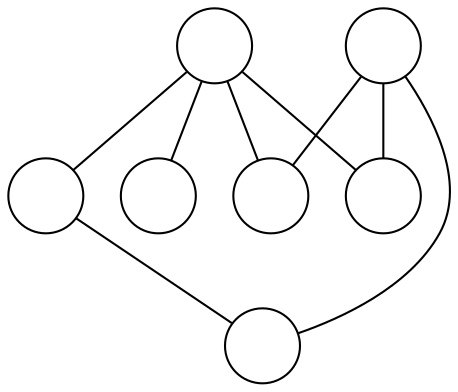 graph G {
  node[label="", shape=circle]
  0;
  1;
  2;
  3;
  4;
  5;
  6;
  4 -- 0;
  5 -- 0;
  5 -- 1;
  5 -- 2;
  6 -- 1;
  6 -- 2;
  6 -- 3;
  6 -- 4;
}
